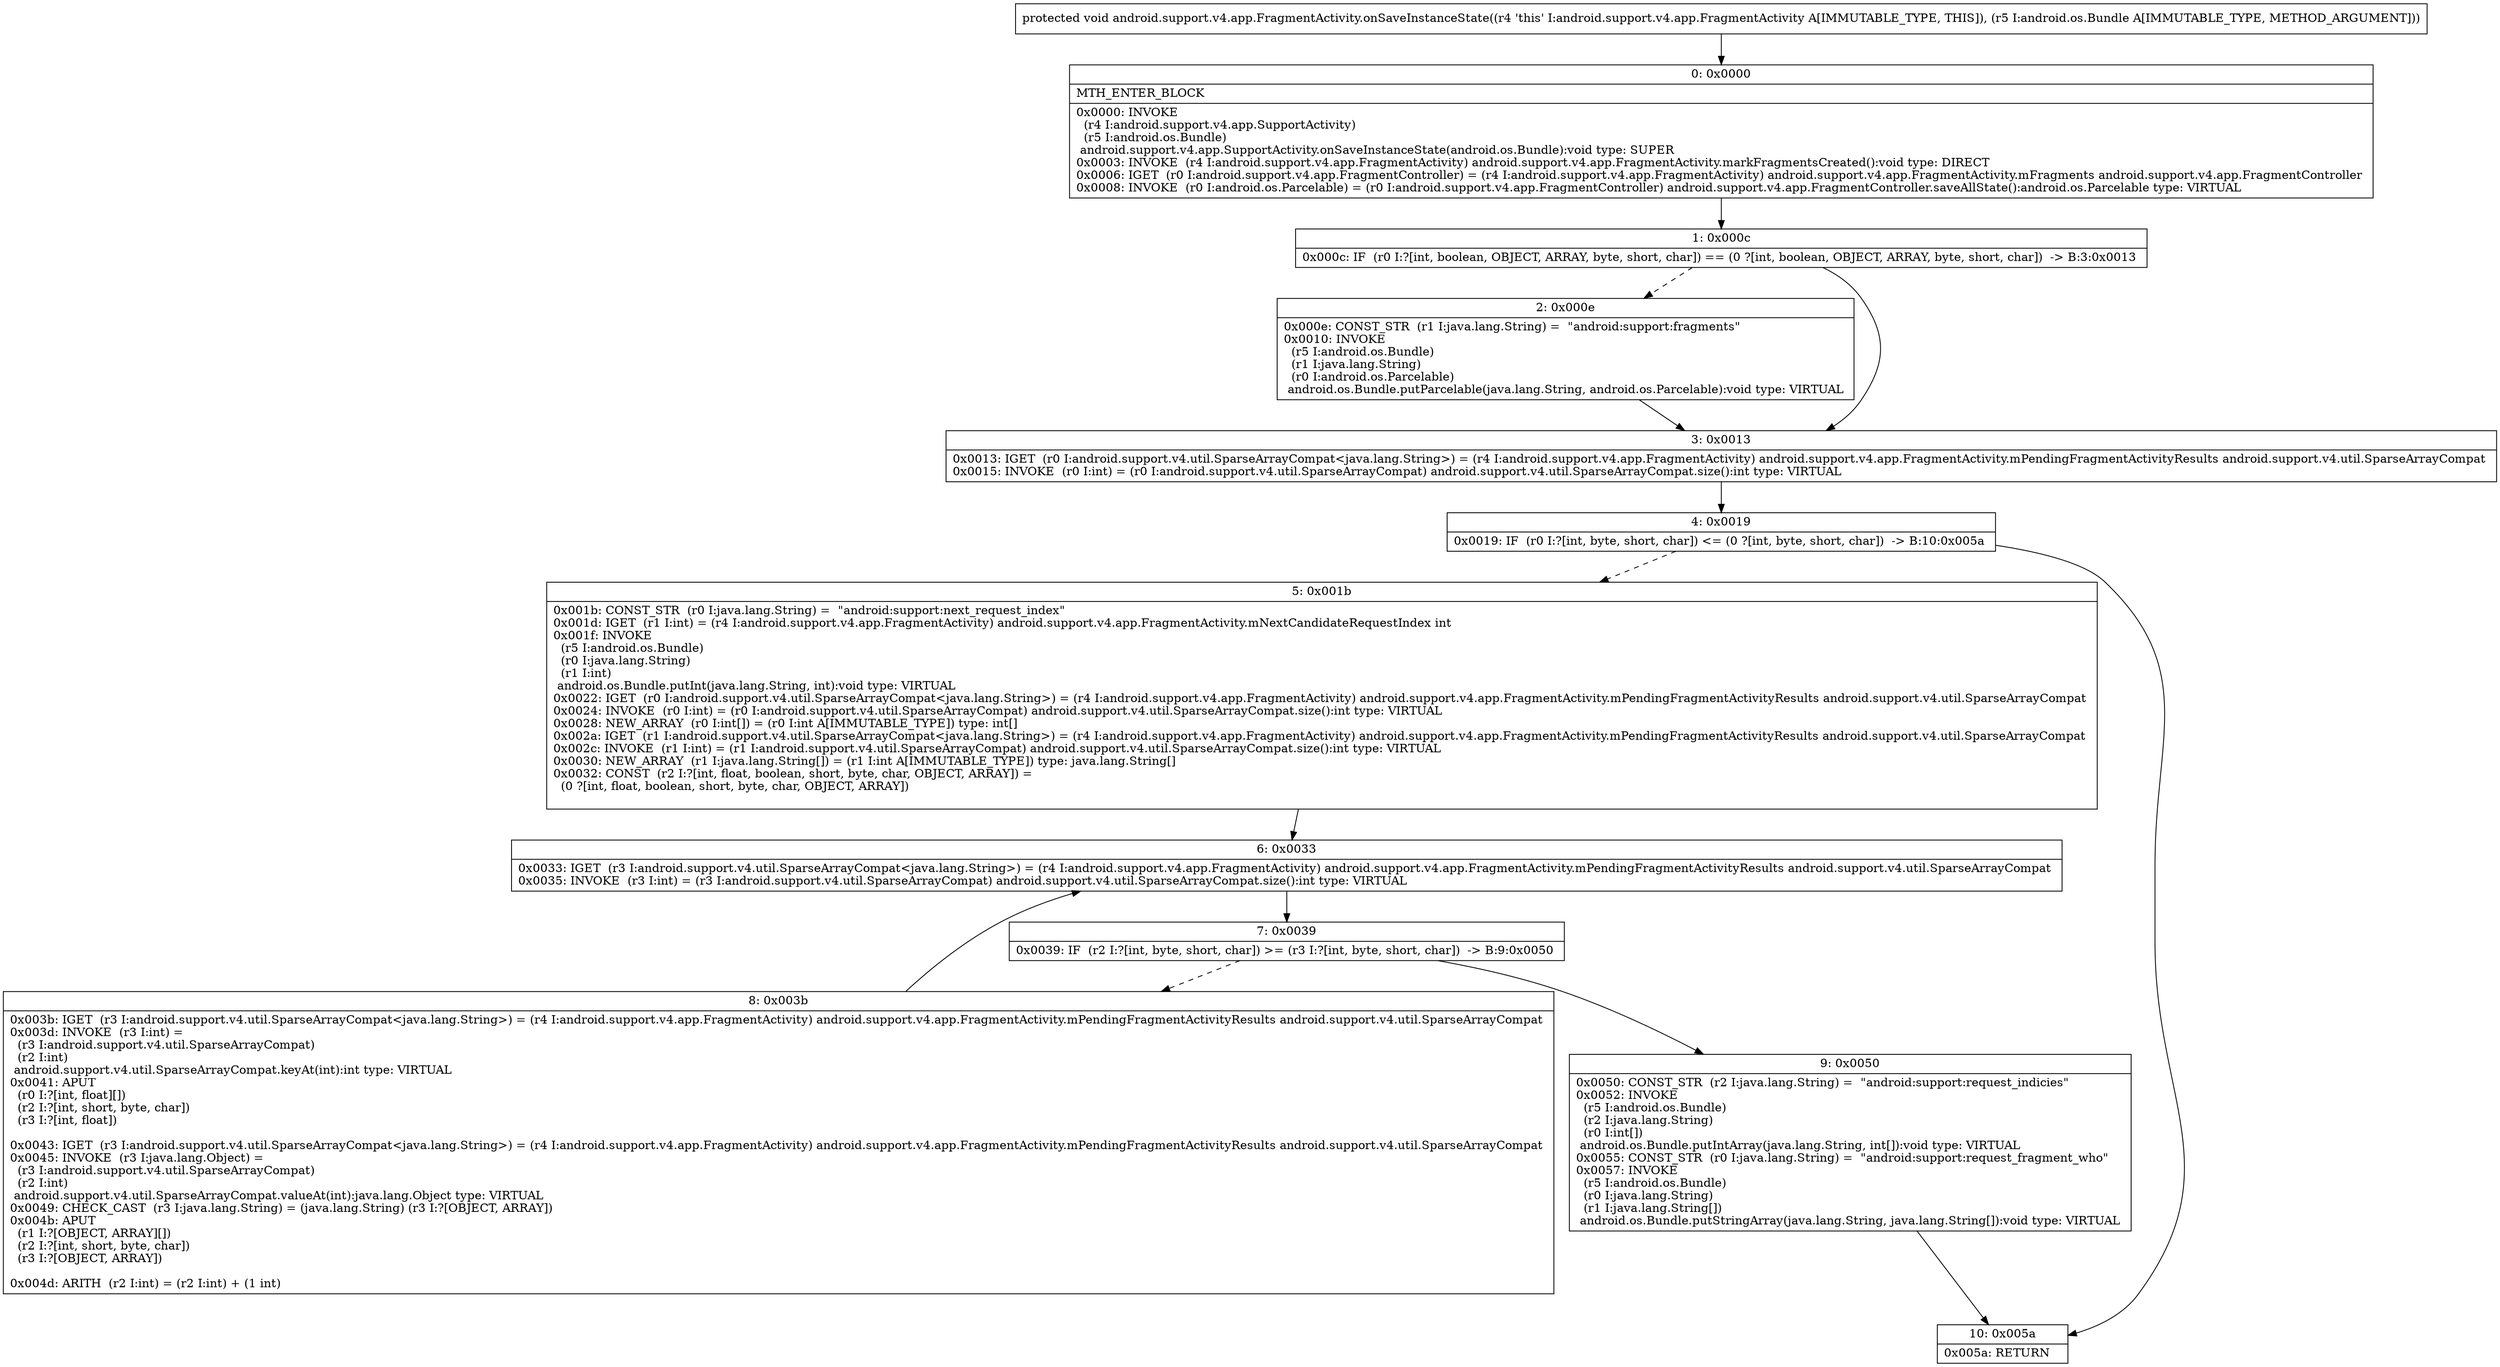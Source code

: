 digraph "CFG forandroid.support.v4.app.FragmentActivity.onSaveInstanceState(Landroid\/os\/Bundle;)V" {
Node_0 [shape=record,label="{0\:\ 0x0000|MTH_ENTER_BLOCK\l|0x0000: INVOKE  \l  (r4 I:android.support.v4.app.SupportActivity)\l  (r5 I:android.os.Bundle)\l android.support.v4.app.SupportActivity.onSaveInstanceState(android.os.Bundle):void type: SUPER \l0x0003: INVOKE  (r4 I:android.support.v4.app.FragmentActivity) android.support.v4.app.FragmentActivity.markFragmentsCreated():void type: DIRECT \l0x0006: IGET  (r0 I:android.support.v4.app.FragmentController) = (r4 I:android.support.v4.app.FragmentActivity) android.support.v4.app.FragmentActivity.mFragments android.support.v4.app.FragmentController \l0x0008: INVOKE  (r0 I:android.os.Parcelable) = (r0 I:android.support.v4.app.FragmentController) android.support.v4.app.FragmentController.saveAllState():android.os.Parcelable type: VIRTUAL \l}"];
Node_1 [shape=record,label="{1\:\ 0x000c|0x000c: IF  (r0 I:?[int, boolean, OBJECT, ARRAY, byte, short, char]) == (0 ?[int, boolean, OBJECT, ARRAY, byte, short, char])  \-\> B:3:0x0013 \l}"];
Node_2 [shape=record,label="{2\:\ 0x000e|0x000e: CONST_STR  (r1 I:java.lang.String) =  \"android:support:fragments\" \l0x0010: INVOKE  \l  (r5 I:android.os.Bundle)\l  (r1 I:java.lang.String)\l  (r0 I:android.os.Parcelable)\l android.os.Bundle.putParcelable(java.lang.String, android.os.Parcelable):void type: VIRTUAL \l}"];
Node_3 [shape=record,label="{3\:\ 0x0013|0x0013: IGET  (r0 I:android.support.v4.util.SparseArrayCompat\<java.lang.String\>) = (r4 I:android.support.v4.app.FragmentActivity) android.support.v4.app.FragmentActivity.mPendingFragmentActivityResults android.support.v4.util.SparseArrayCompat \l0x0015: INVOKE  (r0 I:int) = (r0 I:android.support.v4.util.SparseArrayCompat) android.support.v4.util.SparseArrayCompat.size():int type: VIRTUAL \l}"];
Node_4 [shape=record,label="{4\:\ 0x0019|0x0019: IF  (r0 I:?[int, byte, short, char]) \<= (0 ?[int, byte, short, char])  \-\> B:10:0x005a \l}"];
Node_5 [shape=record,label="{5\:\ 0x001b|0x001b: CONST_STR  (r0 I:java.lang.String) =  \"android:support:next_request_index\" \l0x001d: IGET  (r1 I:int) = (r4 I:android.support.v4.app.FragmentActivity) android.support.v4.app.FragmentActivity.mNextCandidateRequestIndex int \l0x001f: INVOKE  \l  (r5 I:android.os.Bundle)\l  (r0 I:java.lang.String)\l  (r1 I:int)\l android.os.Bundle.putInt(java.lang.String, int):void type: VIRTUAL \l0x0022: IGET  (r0 I:android.support.v4.util.SparseArrayCompat\<java.lang.String\>) = (r4 I:android.support.v4.app.FragmentActivity) android.support.v4.app.FragmentActivity.mPendingFragmentActivityResults android.support.v4.util.SparseArrayCompat \l0x0024: INVOKE  (r0 I:int) = (r0 I:android.support.v4.util.SparseArrayCompat) android.support.v4.util.SparseArrayCompat.size():int type: VIRTUAL \l0x0028: NEW_ARRAY  (r0 I:int[]) = (r0 I:int A[IMMUTABLE_TYPE]) type: int[] \l0x002a: IGET  (r1 I:android.support.v4.util.SparseArrayCompat\<java.lang.String\>) = (r4 I:android.support.v4.app.FragmentActivity) android.support.v4.app.FragmentActivity.mPendingFragmentActivityResults android.support.v4.util.SparseArrayCompat \l0x002c: INVOKE  (r1 I:int) = (r1 I:android.support.v4.util.SparseArrayCompat) android.support.v4.util.SparseArrayCompat.size():int type: VIRTUAL \l0x0030: NEW_ARRAY  (r1 I:java.lang.String[]) = (r1 I:int A[IMMUTABLE_TYPE]) type: java.lang.String[] \l0x0032: CONST  (r2 I:?[int, float, boolean, short, byte, char, OBJECT, ARRAY]) = \l  (0 ?[int, float, boolean, short, byte, char, OBJECT, ARRAY])\l \l}"];
Node_6 [shape=record,label="{6\:\ 0x0033|0x0033: IGET  (r3 I:android.support.v4.util.SparseArrayCompat\<java.lang.String\>) = (r4 I:android.support.v4.app.FragmentActivity) android.support.v4.app.FragmentActivity.mPendingFragmentActivityResults android.support.v4.util.SparseArrayCompat \l0x0035: INVOKE  (r3 I:int) = (r3 I:android.support.v4.util.SparseArrayCompat) android.support.v4.util.SparseArrayCompat.size():int type: VIRTUAL \l}"];
Node_7 [shape=record,label="{7\:\ 0x0039|0x0039: IF  (r2 I:?[int, byte, short, char]) \>= (r3 I:?[int, byte, short, char])  \-\> B:9:0x0050 \l}"];
Node_8 [shape=record,label="{8\:\ 0x003b|0x003b: IGET  (r3 I:android.support.v4.util.SparseArrayCompat\<java.lang.String\>) = (r4 I:android.support.v4.app.FragmentActivity) android.support.v4.app.FragmentActivity.mPendingFragmentActivityResults android.support.v4.util.SparseArrayCompat \l0x003d: INVOKE  (r3 I:int) = \l  (r3 I:android.support.v4.util.SparseArrayCompat)\l  (r2 I:int)\l android.support.v4.util.SparseArrayCompat.keyAt(int):int type: VIRTUAL \l0x0041: APUT  \l  (r0 I:?[int, float][])\l  (r2 I:?[int, short, byte, char])\l  (r3 I:?[int, float])\l \l0x0043: IGET  (r3 I:android.support.v4.util.SparseArrayCompat\<java.lang.String\>) = (r4 I:android.support.v4.app.FragmentActivity) android.support.v4.app.FragmentActivity.mPendingFragmentActivityResults android.support.v4.util.SparseArrayCompat \l0x0045: INVOKE  (r3 I:java.lang.Object) = \l  (r3 I:android.support.v4.util.SparseArrayCompat)\l  (r2 I:int)\l android.support.v4.util.SparseArrayCompat.valueAt(int):java.lang.Object type: VIRTUAL \l0x0049: CHECK_CAST  (r3 I:java.lang.String) = (java.lang.String) (r3 I:?[OBJECT, ARRAY]) \l0x004b: APUT  \l  (r1 I:?[OBJECT, ARRAY][])\l  (r2 I:?[int, short, byte, char])\l  (r3 I:?[OBJECT, ARRAY])\l \l0x004d: ARITH  (r2 I:int) = (r2 I:int) + (1 int) \l}"];
Node_9 [shape=record,label="{9\:\ 0x0050|0x0050: CONST_STR  (r2 I:java.lang.String) =  \"android:support:request_indicies\" \l0x0052: INVOKE  \l  (r5 I:android.os.Bundle)\l  (r2 I:java.lang.String)\l  (r0 I:int[])\l android.os.Bundle.putIntArray(java.lang.String, int[]):void type: VIRTUAL \l0x0055: CONST_STR  (r0 I:java.lang.String) =  \"android:support:request_fragment_who\" \l0x0057: INVOKE  \l  (r5 I:android.os.Bundle)\l  (r0 I:java.lang.String)\l  (r1 I:java.lang.String[])\l android.os.Bundle.putStringArray(java.lang.String, java.lang.String[]):void type: VIRTUAL \l}"];
Node_10 [shape=record,label="{10\:\ 0x005a|0x005a: RETURN   \l}"];
MethodNode[shape=record,label="{protected void android.support.v4.app.FragmentActivity.onSaveInstanceState((r4 'this' I:android.support.v4.app.FragmentActivity A[IMMUTABLE_TYPE, THIS]), (r5 I:android.os.Bundle A[IMMUTABLE_TYPE, METHOD_ARGUMENT])) }"];
MethodNode -> Node_0;
Node_0 -> Node_1;
Node_1 -> Node_2[style=dashed];
Node_1 -> Node_3;
Node_2 -> Node_3;
Node_3 -> Node_4;
Node_4 -> Node_5[style=dashed];
Node_4 -> Node_10;
Node_5 -> Node_6;
Node_6 -> Node_7;
Node_7 -> Node_8[style=dashed];
Node_7 -> Node_9;
Node_8 -> Node_6;
Node_9 -> Node_10;
}

